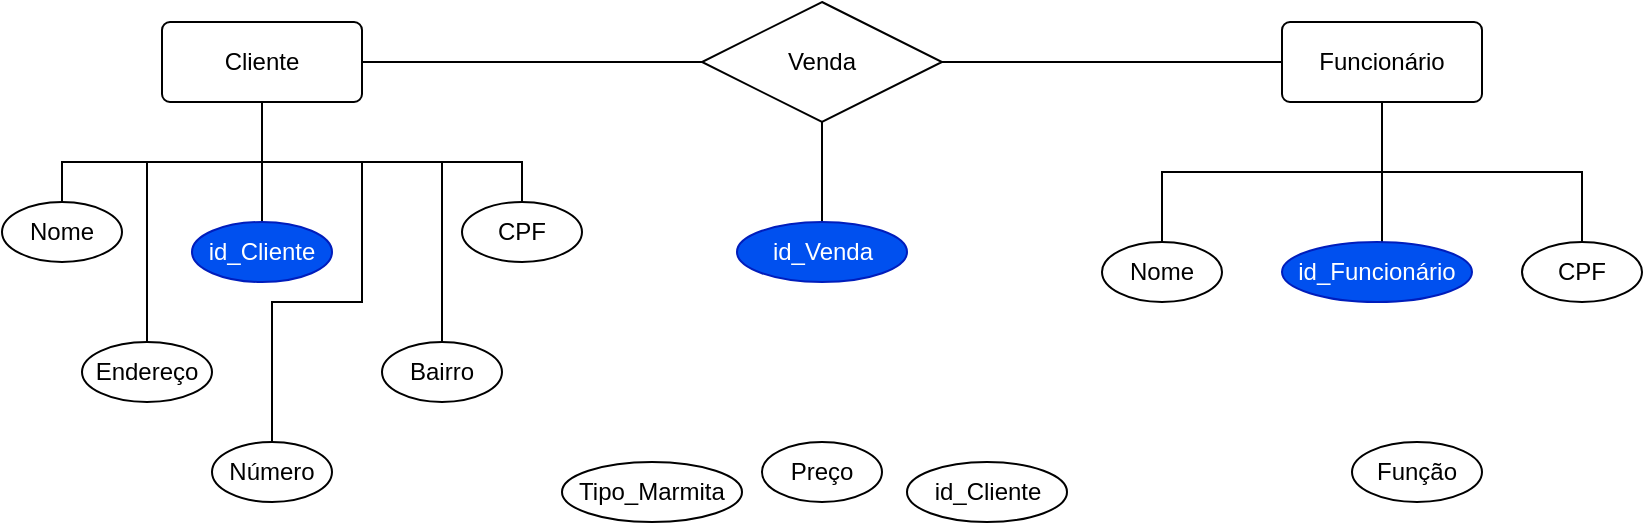 <mxfile version="14.7.6" type="github">
  <diagram id="R2lEEEUBdFMjLlhIrx00" name="Page-1">
    <mxGraphModel dx="973" dy="548" grid="1" gridSize="10" guides="1" tooltips="1" connect="1" arrows="1" fold="1" page="1" pageScale="1" pageWidth="850" pageHeight="1100" math="0" shadow="0" extFonts="Permanent Marker^https://fonts.googleapis.com/css?family=Permanent+Marker">
      <root>
        <mxCell id="0" />
        <mxCell id="1" parent="0" />
        <mxCell id="hgkkattHW-qaeTxZL8pR-4" value="Venda" style="shape=rhombus;perimeter=rhombusPerimeter;whiteSpace=wrap;html=1;align=center;" vertex="1" parent="1">
          <mxGeometry x="370" y="250" width="120" height="60" as="geometry" />
        </mxCell>
        <mxCell id="hgkkattHW-qaeTxZL8pR-38" value="" style="edgeStyle=orthogonalEdgeStyle;rounded=0;orthogonalLoop=1;jettySize=auto;html=1;endArrow=none;endFill=0;" edge="1" parent="1" source="hgkkattHW-qaeTxZL8pR-5" target="hgkkattHW-qaeTxZL8pR-29">
          <mxGeometry relative="1" as="geometry" />
        </mxCell>
        <mxCell id="hgkkattHW-qaeTxZL8pR-5" value="Cliente" style="rounded=1;arcSize=10;whiteSpace=wrap;html=1;align=center;glass=0;shadow=0;" vertex="1" parent="1">
          <mxGeometry x="100" y="260" width="100" height="40" as="geometry" />
        </mxCell>
        <mxCell id="hgkkattHW-qaeTxZL8pR-6" value="Funcionário" style="rounded=1;arcSize=10;whiteSpace=wrap;html=1;align=center;" vertex="1" parent="1">
          <mxGeometry x="660" y="260" width="100" height="40" as="geometry" />
        </mxCell>
        <mxCell id="hgkkattHW-qaeTxZL8pR-27" value="" style="endArrow=none;html=1;rounded=0;exitX=1;exitY=0.5;exitDx=0;exitDy=0;entryX=0;entryY=0.5;entryDx=0;entryDy=0;" edge="1" parent="1" source="hgkkattHW-qaeTxZL8pR-5" target="hgkkattHW-qaeTxZL8pR-4">
          <mxGeometry relative="1" as="geometry">
            <mxPoint x="240" y="280" as="sourcePoint" />
            <mxPoint x="350" y="270" as="targetPoint" />
          </mxGeometry>
        </mxCell>
        <mxCell id="hgkkattHW-qaeTxZL8pR-28" value="" style="endArrow=none;html=1;rounded=0;exitX=1;exitY=0.5;exitDx=0;exitDy=0;entryX=0;entryY=0.5;entryDx=0;entryDy=0;" edge="1" parent="1" source="hgkkattHW-qaeTxZL8pR-4" target="hgkkattHW-qaeTxZL8pR-6">
          <mxGeometry relative="1" as="geometry">
            <mxPoint x="490" y="280" as="sourcePoint" />
            <mxPoint x="620" y="279.5" as="targetPoint" />
          </mxGeometry>
        </mxCell>
        <mxCell id="hgkkattHW-qaeTxZL8pR-29" value="id_Cliente" style="ellipse;whiteSpace=wrap;html=1;align=center;shadow=0;glass=0;fillColor=#0050ef;strokeColor=#001DBC;fontColor=#ffffff;" vertex="1" parent="1">
          <mxGeometry x="115" y="360" width="70" height="30" as="geometry" />
        </mxCell>
        <mxCell id="hgkkattHW-qaeTxZL8pR-40" style="edgeStyle=orthogonalEdgeStyle;rounded=0;orthogonalLoop=1;jettySize=auto;html=1;entryX=0.5;entryY=1;entryDx=0;entryDy=0;endArrow=none;endFill=0;" edge="1" parent="1" source="hgkkattHW-qaeTxZL8pR-30" target="hgkkattHW-qaeTxZL8pR-5">
          <mxGeometry relative="1" as="geometry">
            <Array as="points">
              <mxPoint x="50" y="330" />
              <mxPoint x="150" y="330" />
            </Array>
          </mxGeometry>
        </mxCell>
        <mxCell id="hgkkattHW-qaeTxZL8pR-30" value="Nome" style="ellipse;whiteSpace=wrap;html=1;align=center;shadow=0;glass=0;" vertex="1" parent="1">
          <mxGeometry x="20" y="350" width="60" height="30" as="geometry" />
        </mxCell>
        <mxCell id="hgkkattHW-qaeTxZL8pR-41" style="edgeStyle=orthogonalEdgeStyle;rounded=0;orthogonalLoop=1;jettySize=auto;html=1;exitX=0.5;exitY=0;exitDx=0;exitDy=0;entryX=0.5;entryY=1;entryDx=0;entryDy=0;endArrow=none;endFill=0;" edge="1" parent="1" source="hgkkattHW-qaeTxZL8pR-31" target="hgkkattHW-qaeTxZL8pR-5">
          <mxGeometry relative="1" as="geometry">
            <Array as="points">
              <mxPoint x="280" y="330" />
              <mxPoint x="150" y="330" />
            </Array>
          </mxGeometry>
        </mxCell>
        <mxCell id="hgkkattHW-qaeTxZL8pR-31" value="CPF" style="ellipse;whiteSpace=wrap;html=1;align=center;shadow=0;glass=0;" vertex="1" parent="1">
          <mxGeometry x="250" y="350" width="60" height="30" as="geometry" />
        </mxCell>
        <mxCell id="hgkkattHW-qaeTxZL8pR-42" style="edgeStyle=orthogonalEdgeStyle;rounded=0;orthogonalLoop=1;jettySize=auto;html=1;exitX=0.5;exitY=0;exitDx=0;exitDy=0;entryX=0.5;entryY=1;entryDx=0;entryDy=0;endArrow=none;endFill=0;" edge="1" parent="1" source="hgkkattHW-qaeTxZL8pR-32" target="hgkkattHW-qaeTxZL8pR-5">
          <mxGeometry relative="1" as="geometry">
            <Array as="points">
              <mxPoint x="93" y="330" />
              <mxPoint x="150" y="330" />
            </Array>
          </mxGeometry>
        </mxCell>
        <mxCell id="hgkkattHW-qaeTxZL8pR-32" value="Endereço" style="ellipse;whiteSpace=wrap;html=1;align=center;shadow=0;glass=0;" vertex="1" parent="1">
          <mxGeometry x="60" y="420" width="65" height="30" as="geometry" />
        </mxCell>
        <mxCell id="hgkkattHW-qaeTxZL8pR-44" style="edgeStyle=orthogonalEdgeStyle;rounded=0;orthogonalLoop=1;jettySize=auto;html=1;exitX=0.5;exitY=0;exitDx=0;exitDy=0;entryX=0.5;entryY=1;entryDx=0;entryDy=0;endArrow=none;endFill=0;" edge="1" parent="1" source="hgkkattHW-qaeTxZL8pR-33" target="hgkkattHW-qaeTxZL8pR-5">
          <mxGeometry relative="1" as="geometry">
            <Array as="points">
              <mxPoint x="240" y="330" />
              <mxPoint x="150" y="330" />
            </Array>
          </mxGeometry>
        </mxCell>
        <mxCell id="hgkkattHW-qaeTxZL8pR-33" value="Bairro" style="ellipse;whiteSpace=wrap;html=1;align=center;shadow=0;glass=0;" vertex="1" parent="1">
          <mxGeometry x="210" y="420" width="60" height="30" as="geometry" />
        </mxCell>
        <mxCell id="hgkkattHW-qaeTxZL8pR-46" style="edgeStyle=orthogonalEdgeStyle;rounded=0;orthogonalLoop=1;jettySize=auto;html=1;exitX=0.5;exitY=0;exitDx=0;exitDy=0;endArrow=none;endFill=0;" edge="1" parent="1" source="hgkkattHW-qaeTxZL8pR-34">
          <mxGeometry relative="1" as="geometry">
            <mxPoint x="230" y="330" as="targetPoint" />
            <Array as="points">
              <mxPoint x="155" y="400" />
              <mxPoint x="200" y="400" />
              <mxPoint x="200" y="330" />
            </Array>
          </mxGeometry>
        </mxCell>
        <mxCell id="hgkkattHW-qaeTxZL8pR-34" value="Número" style="ellipse;whiteSpace=wrap;html=1;align=center;shadow=0;glass=0;" vertex="1" parent="1">
          <mxGeometry x="125" y="470" width="60" height="30" as="geometry" />
        </mxCell>
        <mxCell id="hgkkattHW-qaeTxZL8pR-54" value="" style="edgeStyle=orthogonalEdgeStyle;rounded=0;orthogonalLoop=1;jettySize=auto;html=1;endArrow=none;endFill=0;" edge="1" parent="1" source="hgkkattHW-qaeTxZL8pR-47" target="hgkkattHW-qaeTxZL8pR-6">
          <mxGeometry relative="1" as="geometry">
            <Array as="points">
              <mxPoint x="710" y="340" />
              <mxPoint x="710" y="340" />
            </Array>
          </mxGeometry>
        </mxCell>
        <mxCell id="hgkkattHW-qaeTxZL8pR-47" value="id_Funcionário" style="ellipse;whiteSpace=wrap;html=1;align=center;shadow=0;glass=0;fillColor=#0050ef;strokeColor=#001DBC;fontColor=#ffffff;" vertex="1" parent="1">
          <mxGeometry x="660" y="370" width="95" height="30" as="geometry" />
        </mxCell>
        <mxCell id="hgkkattHW-qaeTxZL8pR-55" style="edgeStyle=orthogonalEdgeStyle;rounded=0;orthogonalLoop=1;jettySize=auto;html=1;exitX=0.5;exitY=0;exitDx=0;exitDy=0;entryX=0.5;entryY=1;entryDx=0;entryDy=0;endArrow=none;endFill=0;" edge="1" parent="1" source="hgkkattHW-qaeTxZL8pR-48" target="hgkkattHW-qaeTxZL8pR-6">
          <mxGeometry relative="1" as="geometry" />
        </mxCell>
        <mxCell id="hgkkattHW-qaeTxZL8pR-48" value="Nome" style="ellipse;whiteSpace=wrap;html=1;align=center;shadow=0;glass=0;" vertex="1" parent="1">
          <mxGeometry x="570" y="370" width="60" height="30" as="geometry" />
        </mxCell>
        <mxCell id="hgkkattHW-qaeTxZL8pR-56" style="edgeStyle=orthogonalEdgeStyle;rounded=0;orthogonalLoop=1;jettySize=auto;html=1;exitX=0.5;exitY=0;exitDx=0;exitDy=0;entryX=0.5;entryY=1;entryDx=0;entryDy=0;endArrow=none;endFill=0;" edge="1" parent="1" source="hgkkattHW-qaeTxZL8pR-49" target="hgkkattHW-qaeTxZL8pR-6">
          <mxGeometry relative="1" as="geometry" />
        </mxCell>
        <mxCell id="hgkkattHW-qaeTxZL8pR-49" value="CPF" style="ellipse;whiteSpace=wrap;html=1;align=center;shadow=0;glass=0;" vertex="1" parent="1">
          <mxGeometry x="780" y="370" width="60" height="30" as="geometry" />
        </mxCell>
        <mxCell id="hgkkattHW-qaeTxZL8pR-50" value="Função" style="ellipse;whiteSpace=wrap;html=1;align=center;shadow=0;glass=0;" vertex="1" parent="1">
          <mxGeometry x="695" y="470" width="65" height="30" as="geometry" />
        </mxCell>
        <mxCell id="hgkkattHW-qaeTxZL8pR-63" style="edgeStyle=orthogonalEdgeStyle;rounded=0;orthogonalLoop=1;jettySize=auto;html=1;exitX=0.5;exitY=0;exitDx=0;exitDy=0;entryX=0.5;entryY=1;entryDx=0;entryDy=0;endArrow=none;endFill=0;" edge="1" parent="1" source="hgkkattHW-qaeTxZL8pR-59" target="hgkkattHW-qaeTxZL8pR-4">
          <mxGeometry relative="1" as="geometry" />
        </mxCell>
        <mxCell id="hgkkattHW-qaeTxZL8pR-59" value="id_Venda" style="ellipse;whiteSpace=wrap;html=1;align=center;shadow=0;glass=0;fillColor=#0050ef;strokeColor=#001DBC;fontColor=#ffffff;" vertex="1" parent="1">
          <mxGeometry x="387.5" y="360" width="85" height="30" as="geometry" />
        </mxCell>
        <mxCell id="hgkkattHW-qaeTxZL8pR-60" value="Preço" style="ellipse;whiteSpace=wrap;html=1;align=center;shadow=0;glass=0;" vertex="1" parent="1">
          <mxGeometry x="400" y="470" width="60" height="30" as="geometry" />
        </mxCell>
        <mxCell id="hgkkattHW-qaeTxZL8pR-61" value="Tipo_Marmita" style="ellipse;whiteSpace=wrap;html=1;align=center;shadow=0;glass=0;" vertex="1" parent="1">
          <mxGeometry x="300" y="480" width="90" height="30" as="geometry" />
        </mxCell>
        <mxCell id="hgkkattHW-qaeTxZL8pR-62" value="id_Cliente" style="ellipse;whiteSpace=wrap;html=1;align=center;shadow=0;glass=0;" vertex="1" parent="1">
          <mxGeometry x="472.5" y="480" width="80" height="30" as="geometry" />
        </mxCell>
      </root>
    </mxGraphModel>
  </diagram>
</mxfile>
